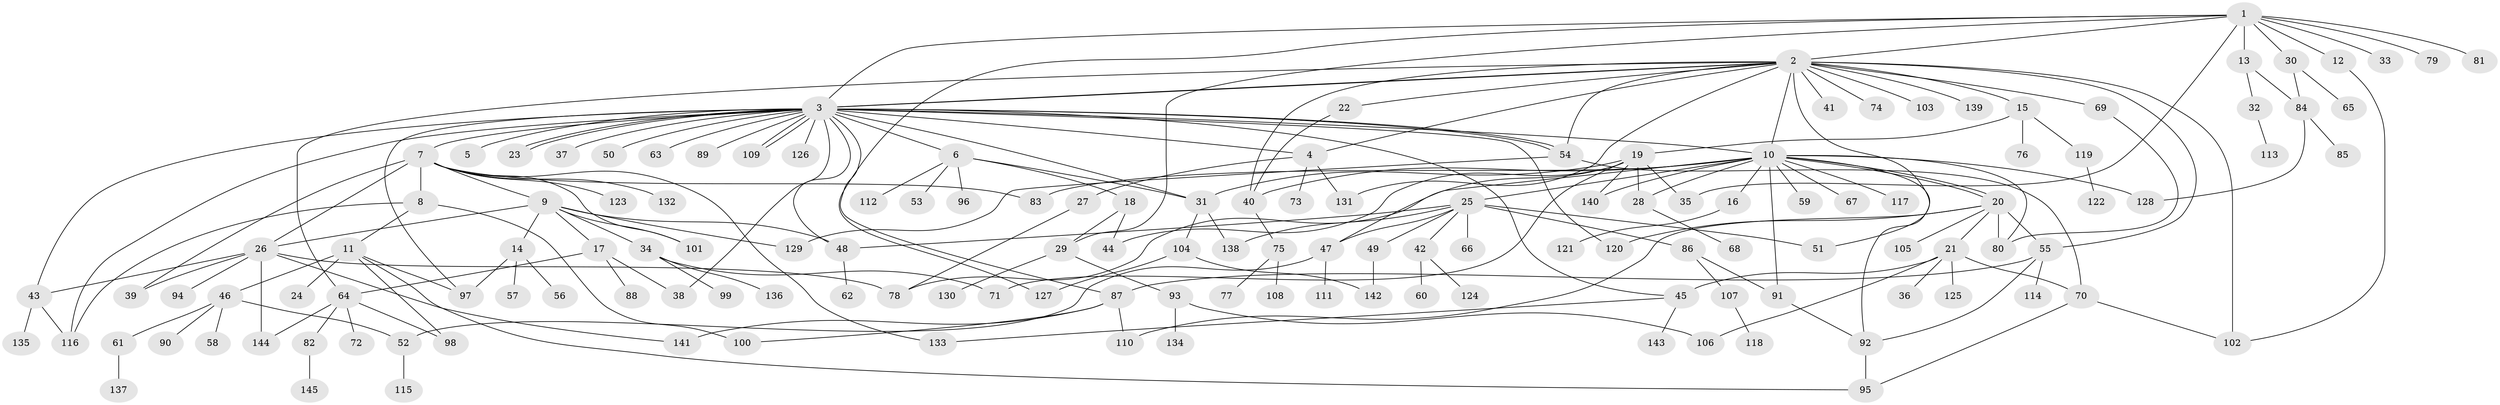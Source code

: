 // Generated by graph-tools (version 1.1) at 2025/01/03/09/25 03:01:55]
// undirected, 145 vertices, 209 edges
graph export_dot {
graph [start="1"]
  node [color=gray90,style=filled];
  1;
  2;
  3;
  4;
  5;
  6;
  7;
  8;
  9;
  10;
  11;
  12;
  13;
  14;
  15;
  16;
  17;
  18;
  19;
  20;
  21;
  22;
  23;
  24;
  25;
  26;
  27;
  28;
  29;
  30;
  31;
  32;
  33;
  34;
  35;
  36;
  37;
  38;
  39;
  40;
  41;
  42;
  43;
  44;
  45;
  46;
  47;
  48;
  49;
  50;
  51;
  52;
  53;
  54;
  55;
  56;
  57;
  58;
  59;
  60;
  61;
  62;
  63;
  64;
  65;
  66;
  67;
  68;
  69;
  70;
  71;
  72;
  73;
  74;
  75;
  76;
  77;
  78;
  79;
  80;
  81;
  82;
  83;
  84;
  85;
  86;
  87;
  88;
  89;
  90;
  91;
  92;
  93;
  94;
  95;
  96;
  97;
  98;
  99;
  100;
  101;
  102;
  103;
  104;
  105;
  106;
  107;
  108;
  109;
  110;
  111;
  112;
  113;
  114;
  115;
  116;
  117;
  118;
  119;
  120;
  121;
  122;
  123;
  124;
  125;
  126;
  127;
  128;
  129;
  130;
  131;
  132;
  133;
  134;
  135;
  136;
  137;
  138;
  139;
  140;
  141;
  142;
  143;
  144;
  145;
  1 -- 2;
  1 -- 3;
  1 -- 12;
  1 -- 13;
  1 -- 29;
  1 -- 30;
  1 -- 33;
  1 -- 35;
  1 -- 79;
  1 -- 81;
  1 -- 127;
  2 -- 3;
  2 -- 3;
  2 -- 4;
  2 -- 10;
  2 -- 15;
  2 -- 22;
  2 -- 40;
  2 -- 41;
  2 -- 51;
  2 -- 54;
  2 -- 55;
  2 -- 64;
  2 -- 69;
  2 -- 74;
  2 -- 102;
  2 -- 103;
  2 -- 131;
  2 -- 139;
  3 -- 4;
  3 -- 5;
  3 -- 6;
  3 -- 7;
  3 -- 10;
  3 -- 23;
  3 -- 23;
  3 -- 31;
  3 -- 37;
  3 -- 38;
  3 -- 43;
  3 -- 45;
  3 -- 48;
  3 -- 50;
  3 -- 54;
  3 -- 54;
  3 -- 63;
  3 -- 87;
  3 -- 89;
  3 -- 97;
  3 -- 109;
  3 -- 109;
  3 -- 116;
  3 -- 120;
  3 -- 126;
  4 -- 27;
  4 -- 73;
  4 -- 131;
  6 -- 18;
  6 -- 31;
  6 -- 53;
  6 -- 96;
  6 -- 112;
  7 -- 8;
  7 -- 9;
  7 -- 26;
  7 -- 39;
  7 -- 83;
  7 -- 101;
  7 -- 123;
  7 -- 132;
  7 -- 133;
  8 -- 11;
  8 -- 100;
  8 -- 116;
  9 -- 14;
  9 -- 17;
  9 -- 26;
  9 -- 34;
  9 -- 48;
  9 -- 101;
  9 -- 129;
  10 -- 16;
  10 -- 20;
  10 -- 20;
  10 -- 25;
  10 -- 28;
  10 -- 40;
  10 -- 59;
  10 -- 67;
  10 -- 78;
  10 -- 80;
  10 -- 83;
  10 -- 91;
  10 -- 92;
  10 -- 117;
  10 -- 128;
  10 -- 140;
  11 -- 24;
  11 -- 46;
  11 -- 95;
  11 -- 97;
  11 -- 98;
  12 -- 102;
  13 -- 32;
  13 -- 84;
  14 -- 56;
  14 -- 57;
  14 -- 97;
  15 -- 19;
  15 -- 76;
  15 -- 119;
  16 -- 121;
  17 -- 38;
  17 -- 64;
  17 -- 88;
  18 -- 29;
  18 -- 44;
  19 -- 28;
  19 -- 31;
  19 -- 35;
  19 -- 44;
  19 -- 47;
  19 -- 71;
  19 -- 140;
  20 -- 21;
  20 -- 55;
  20 -- 80;
  20 -- 105;
  20 -- 110;
  20 -- 120;
  21 -- 36;
  21 -- 45;
  21 -- 70;
  21 -- 106;
  21 -- 125;
  22 -- 40;
  25 -- 42;
  25 -- 47;
  25 -- 48;
  25 -- 49;
  25 -- 51;
  25 -- 66;
  25 -- 86;
  25 -- 138;
  26 -- 39;
  26 -- 43;
  26 -- 78;
  26 -- 94;
  26 -- 141;
  26 -- 144;
  27 -- 78;
  28 -- 68;
  29 -- 93;
  29 -- 130;
  30 -- 65;
  30 -- 84;
  31 -- 104;
  31 -- 138;
  32 -- 113;
  34 -- 71;
  34 -- 99;
  34 -- 136;
  40 -- 75;
  42 -- 60;
  42 -- 124;
  43 -- 116;
  43 -- 135;
  45 -- 133;
  45 -- 143;
  46 -- 52;
  46 -- 58;
  46 -- 61;
  46 -- 90;
  47 -- 52;
  47 -- 111;
  48 -- 62;
  49 -- 142;
  52 -- 115;
  54 -- 70;
  54 -- 129;
  55 -- 87;
  55 -- 92;
  55 -- 114;
  61 -- 137;
  64 -- 72;
  64 -- 82;
  64 -- 98;
  64 -- 144;
  69 -- 80;
  70 -- 95;
  70 -- 102;
  75 -- 77;
  75 -- 108;
  82 -- 145;
  84 -- 85;
  84 -- 128;
  86 -- 91;
  86 -- 107;
  87 -- 100;
  87 -- 110;
  87 -- 141;
  91 -- 92;
  92 -- 95;
  93 -- 106;
  93 -- 134;
  104 -- 127;
  104 -- 142;
  107 -- 118;
  119 -- 122;
}

